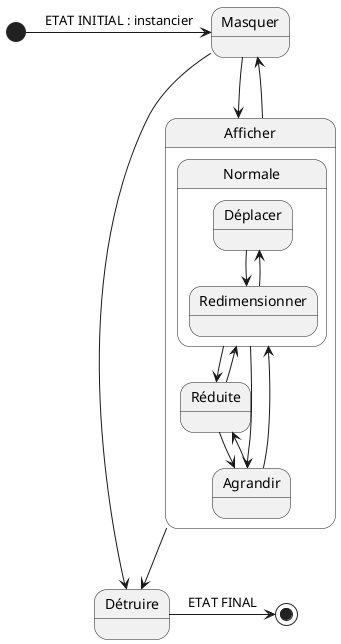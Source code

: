 @startuml
[*] -> Masquer : ETAT INITIAL : instancier
state Afficher{
    state Normale{
        state Déplacer
        state Redimensionner
    }
    state Réduite
    state Agrandir

    Déplacer --> Redimensionner
    Redimensionner --> Déplacer

    Agrandir --> Normale
    Normale --> Agrandir

    Agrandir --> Réduite
    Réduite --> Agrandir

    Normale --> Réduite
    Réduite --> Normale
    
}
state Masquer
state Détruire
Masquer --> Afficher
Afficher --> Masquer

Afficher --> Détruire
Masquer --> Détruire
Détruire -> [*] : ETAT FINAL
@enduml
